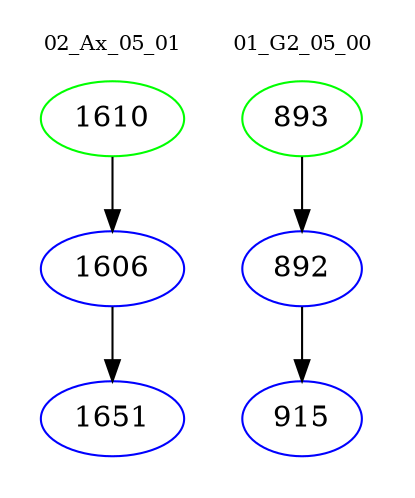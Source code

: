 digraph{
subgraph cluster_0 {
color = white
label = "02_Ax_05_01";
fontsize=10;
T0_1610 [label="1610", color="green"]
T0_1610 -> T0_1606 [color="black"]
T0_1606 [label="1606", color="blue"]
T0_1606 -> T0_1651 [color="black"]
T0_1651 [label="1651", color="blue"]
}
subgraph cluster_1 {
color = white
label = "01_G2_05_00";
fontsize=10;
T1_893 [label="893", color="green"]
T1_893 -> T1_892 [color="black"]
T1_892 [label="892", color="blue"]
T1_892 -> T1_915 [color="black"]
T1_915 [label="915", color="blue"]
}
}
